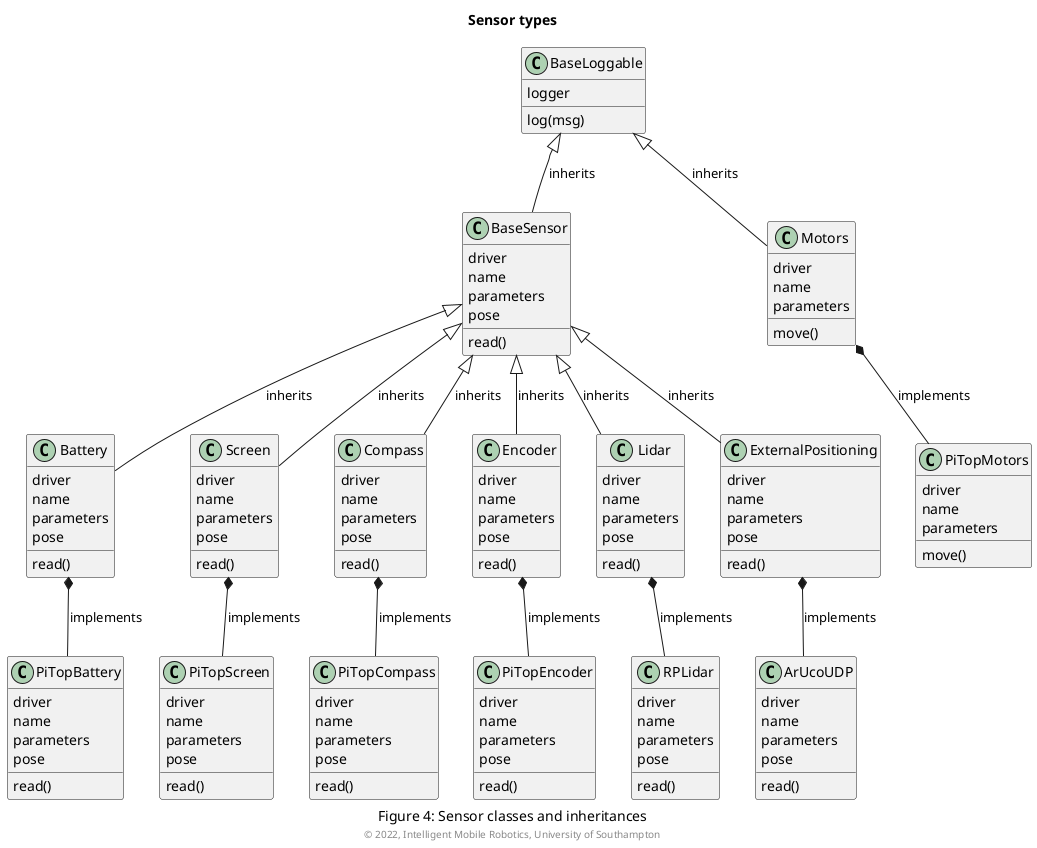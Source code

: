 @startuml sensor_types.png

title Sensor types
caption Figure 4: Sensor classes and inheritances
footer © 2022, Intelligent Mobile Robotics, University of Southampton

class BaseLoggable {
  {field} logger
  {method} log(msg)
}

class BaseSensor {
  {field} driver
  {field} name
  {field} parameters
  {field} pose
  {method} read()
}

class Battery {
  {field} driver
  {field} name
  {field} parameters
  {field} pose
  {method} read()
}

class Screen {
  {field} driver
  {field} name
  {field} parameters
  {field} pose
  {method} read()
}

class Compass {
  {field} driver
  {field} name
  {field} parameters
  {field} pose
  {method} read()
}

class Encoder {
  {field} driver
  {field} name
  {field} parameters
  {field} pose
  {method} read()
}

class Lidar {
  {field} driver
  {field} name
  {field} parameters
  {field} pose
  {method} read()
}

class ExternalPositioning {
  {field} driver
  {field} name
  {field} parameters
  {field} pose
  {method} read()
}

class PiTopBattery {
  {field} driver
  {field} name
  {field} parameters
  {field} pose
  {method} read()
}

class PiTopScreen {
  {field} driver
  {field} name
  {field} parameters
  {field} pose
  {method} read()
}

class PiTopCompass {
  {field} driver
  {field} name
  {field} parameters
  {field} pose
  {method} read()
}

class PiTopEncoder {
  {field} driver
  {field} name
  {field} parameters
  {field} pose
  {method} read()
}

class RPLidar {
  {field} driver
  {field} name
  {field} parameters
  {field} pose
  {method} read()
}

class ArUcoUDP {
  {field} driver
  {field} name
  {field} parameters
  {field} pose
  {method} read()
}

class Motors {
  {field} driver
  {field} name
  {field} parameters
  {method} move()
}

class PiTopMotors {
  {field} driver
  {field} name
  {field} parameters
  {method} move()
}

BaseLoggable <|-- BaseSensor : inherits
BaseSensor <|-- Battery : inherits
BaseSensor <|-- Screen : inherits
BaseSensor <|-- Compass : inherits
BaseSensor <|-- Encoder : inherits
BaseSensor <|-- Lidar : inherits
BaseSensor <|-- ExternalPositioning : inherits
Battery *-- PiTopBattery : implements
Screen *-- PiTopScreen : implements
Compass *-- PiTopCompass : implements
Encoder *-- PiTopEncoder : implements
Lidar *-- RPLidar : implements
ExternalPositioning *-- ArUcoUDP : implements

BaseLoggable <|-- Motors : inherits
Motors *-- PiTopMotors : implements
@enduml